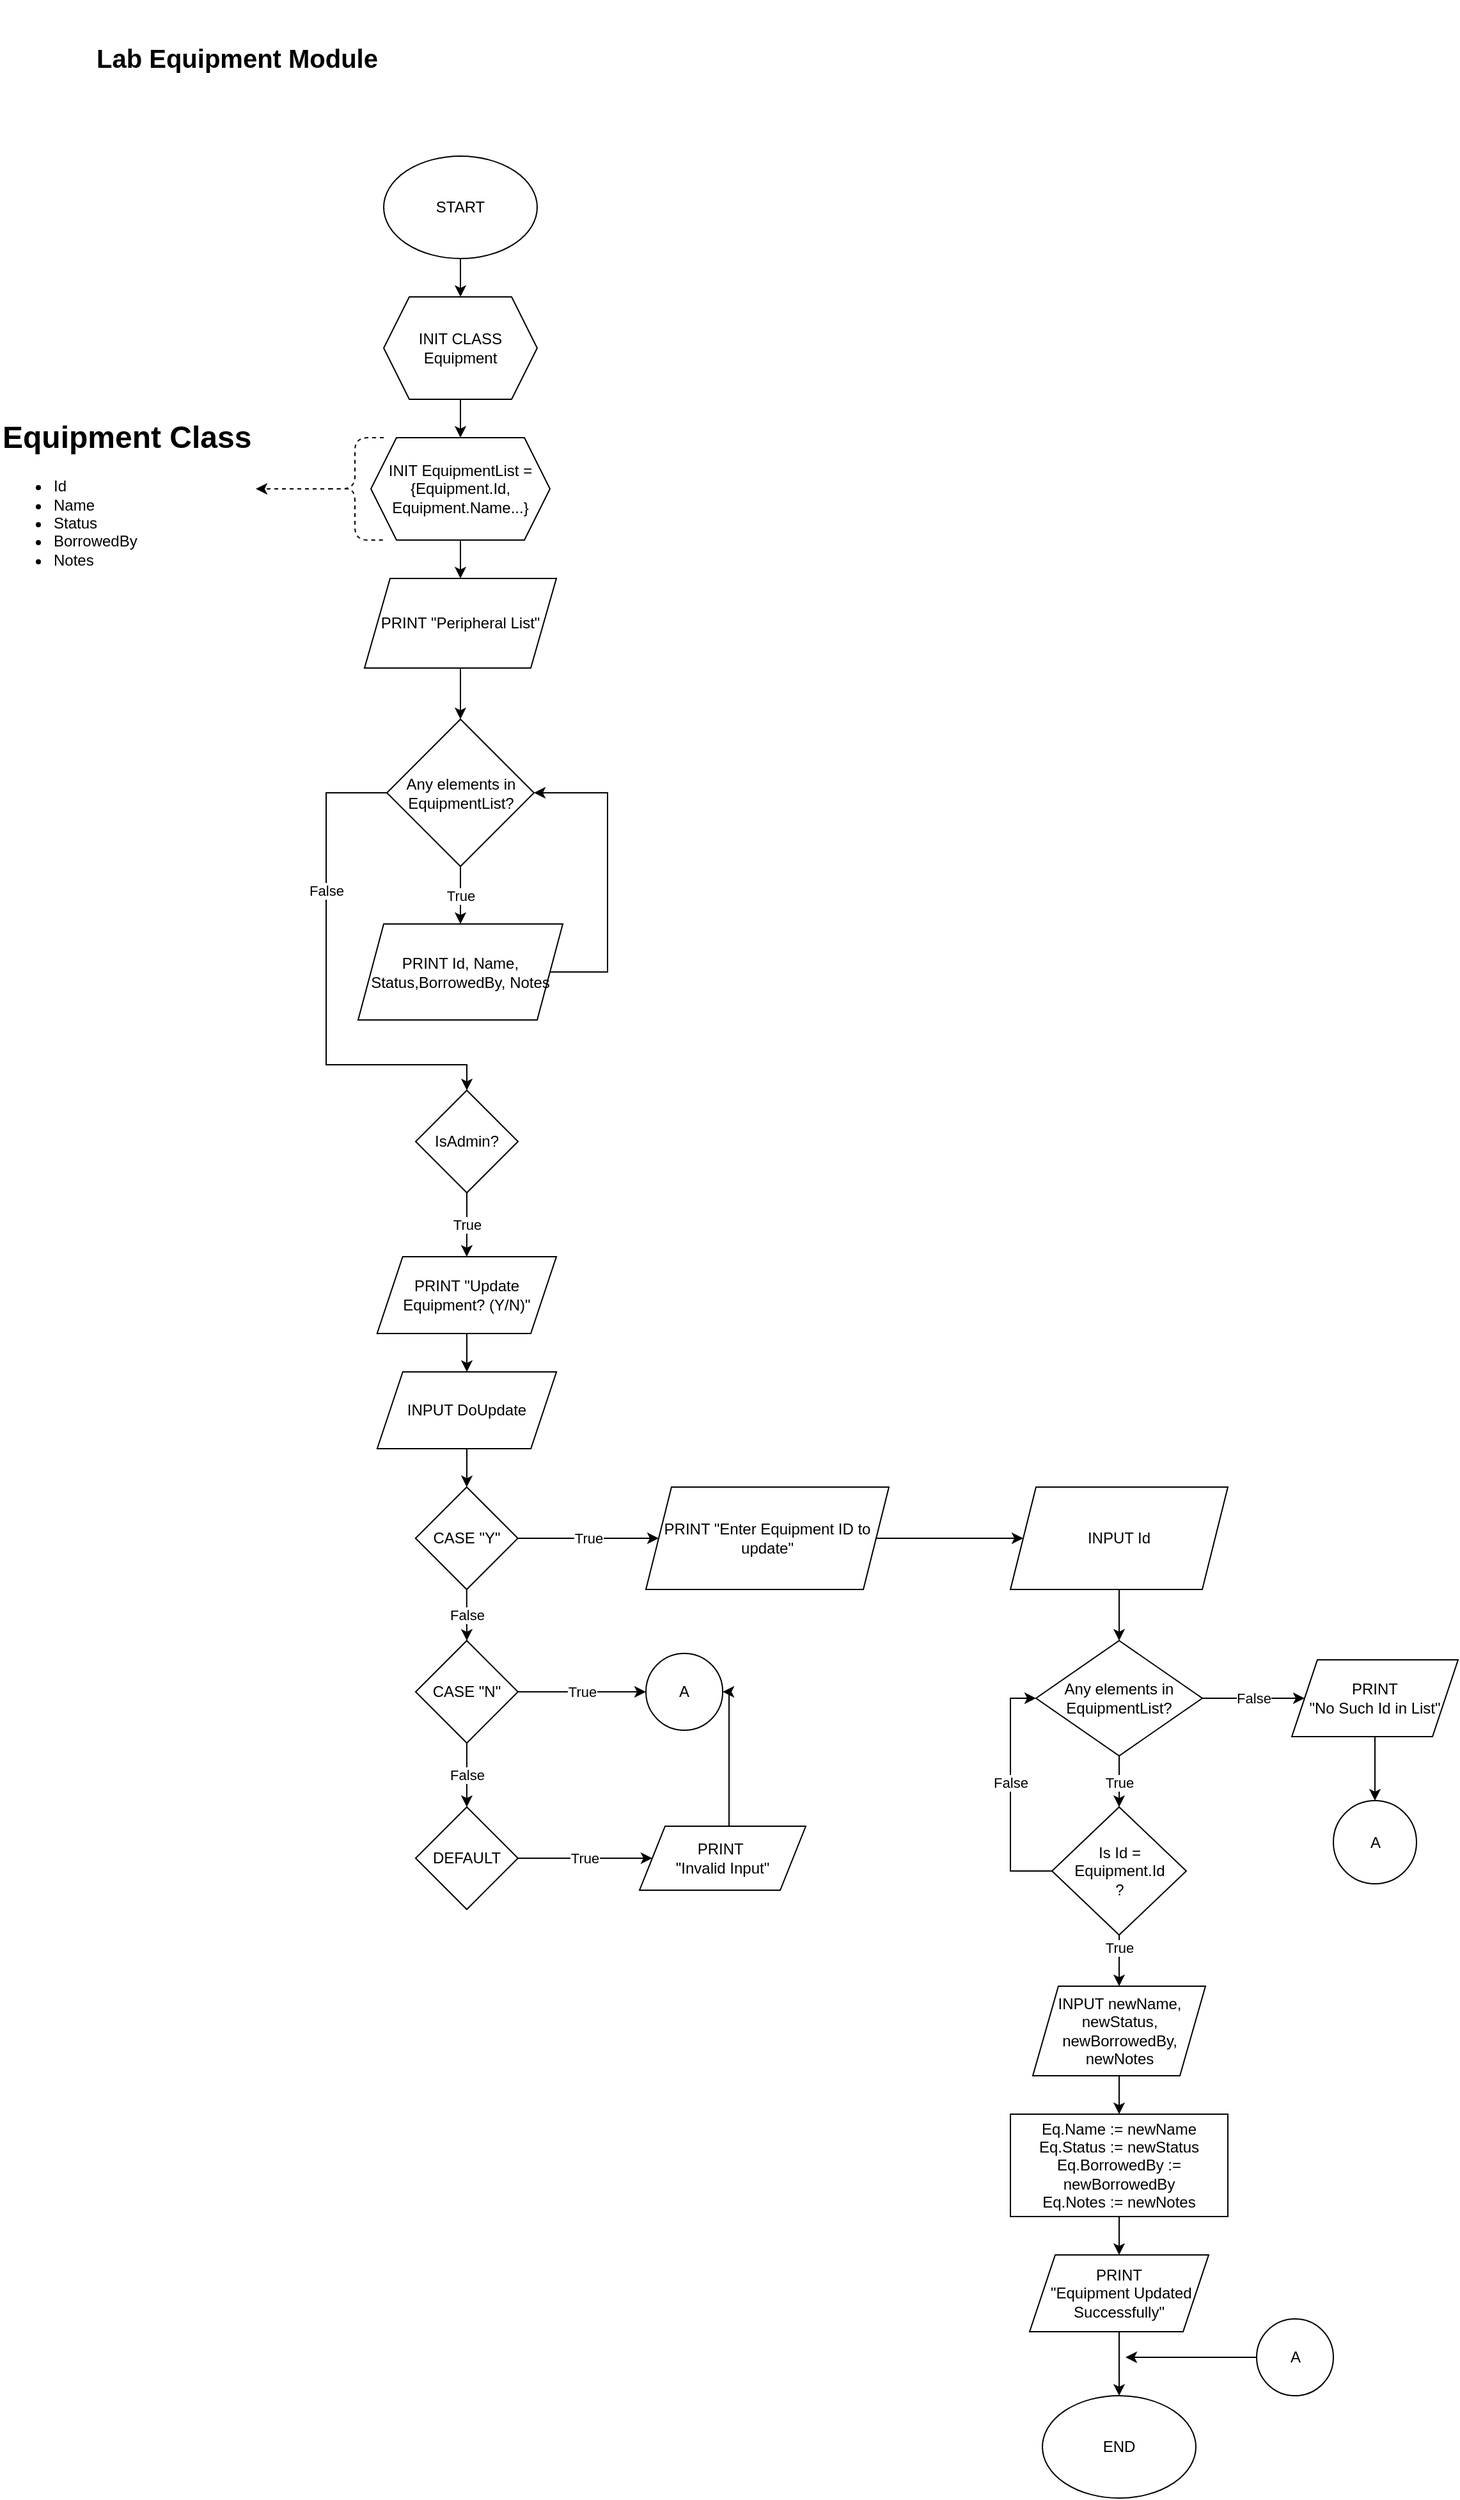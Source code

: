 <mxfile version="24.8.6">
  <diagram id="6a731a19-8d31-9384-78a2-239565b7b9f0" name="Page-1">
    <mxGraphModel dx="3000" dy="4594" grid="1" gridSize="10" guides="1" tooltips="1" connect="1" arrows="1" fold="1" page="1" pageScale="1" pageWidth="3000" pageHeight="3000" background="none" math="0" shadow="0">
      <root>
        <mxCell id="0" />
        <mxCell id="1" parent="0" />
        <mxCell id="FubYLD9fZpOXAevbdcCf-57" value="" style="edgeStyle=orthogonalEdgeStyle;rounded=0;orthogonalLoop=1;jettySize=auto;html=1;entryX=0.5;entryY=0;entryDx=0;entryDy=0;movable=1;resizable=1;rotatable=1;deletable=1;editable=1;locked=0;connectable=1;" edge="1" parent="1" source="FubYLD9fZpOXAevbdcCf-55" target="FubYLD9fZpOXAevbdcCf-58">
          <mxGeometry relative="1" as="geometry">
            <mxPoint x="370" y="-2678" as="targetPoint" />
          </mxGeometry>
        </mxCell>
        <mxCell id="FubYLD9fZpOXAevbdcCf-55" value="START" style="ellipse;whiteSpace=wrap;html=1;movable=1;resizable=1;rotatable=1;deletable=1;editable=1;locked=0;connectable=1;" vertex="1" parent="1">
          <mxGeometry x="310" y="-2788" width="120" height="80" as="geometry" />
        </mxCell>
        <mxCell id="FubYLD9fZpOXAevbdcCf-61" value="" style="edgeStyle=orthogonalEdgeStyle;rounded=0;orthogonalLoop=1;jettySize=auto;html=1;movable=1;resizable=1;rotatable=1;deletable=1;editable=1;locked=0;connectable=1;" edge="1" parent="1" source="FubYLD9fZpOXAevbdcCf-58" target="FubYLD9fZpOXAevbdcCf-60">
          <mxGeometry relative="1" as="geometry" />
        </mxCell>
        <mxCell id="FubYLD9fZpOXAevbdcCf-58" value="&lt;font style=&quot;font-size: 12px;&quot;&gt;INIT CLASS Equipment&lt;/font&gt;" style="shape=hexagon;perimeter=hexagonPerimeter2;whiteSpace=wrap;html=1;fixedSize=1;movable=1;resizable=1;rotatable=1;deletable=1;editable=1;locked=0;connectable=1;" vertex="1" parent="1">
          <mxGeometry x="310" y="-2678" width="120" height="80" as="geometry" />
        </mxCell>
        <mxCell id="FubYLD9fZpOXAevbdcCf-63" value="" style="edgeStyle=orthogonalEdgeStyle;rounded=0;orthogonalLoop=1;jettySize=auto;html=1;movable=1;resizable=1;rotatable=1;deletable=1;editable=1;locked=0;connectable=1;" edge="1" parent="1" source="FubYLD9fZpOXAevbdcCf-60" target="FubYLD9fZpOXAevbdcCf-62">
          <mxGeometry relative="1" as="geometry" />
        </mxCell>
        <mxCell id="FubYLD9fZpOXAevbdcCf-60" value="&lt;font style=&quot;font-size: 12px;&quot;&gt;INIT EquipmentList = {&lt;/font&gt;&lt;font style=&quot;font-size: 12px;&quot;&gt;Equipment.Id, &lt;/font&gt;&lt;font style=&quot;font-size: 12px;&quot;&gt;Equipment.Name...&lt;/font&gt;&lt;font style=&quot;font-size: 12px;&quot;&gt;}&lt;br&gt;&lt;/font&gt;" style="shape=hexagon;perimeter=hexagonPerimeter2;whiteSpace=wrap;html=1;fixedSize=1;movable=1;resizable=1;rotatable=1;deletable=1;editable=1;locked=0;connectable=1;" vertex="1" parent="1">
          <mxGeometry x="300" y="-2568" width="140" height="80" as="geometry" />
        </mxCell>
        <mxCell id="FubYLD9fZpOXAevbdcCf-69" value="" style="edgeStyle=orthogonalEdgeStyle;rounded=0;orthogonalLoop=1;jettySize=auto;html=1;movable=1;resizable=1;rotatable=1;deletable=1;editable=1;locked=0;connectable=1;" edge="1" parent="1" source="FubYLD9fZpOXAevbdcCf-62" target="FubYLD9fZpOXAevbdcCf-68">
          <mxGeometry relative="1" as="geometry" />
        </mxCell>
        <mxCell id="FubYLD9fZpOXAevbdcCf-62" value="&lt;font style=&quot;font-size: 12px;&quot;&gt;PRINT &quot;Peripheral List&quot;&lt;br&gt;&lt;/font&gt;" style="shape=parallelogram;perimeter=parallelogramPerimeter;whiteSpace=wrap;html=1;fixedSize=1;movable=1;resizable=1;rotatable=1;deletable=1;editable=1;locked=0;connectable=1;" vertex="1" parent="1">
          <mxGeometry x="295" y="-2458" width="150" height="70" as="geometry" />
        </mxCell>
        <mxCell id="FubYLD9fZpOXAevbdcCf-72" style="edgeStyle=orthogonalEdgeStyle;rounded=0;orthogonalLoop=1;jettySize=auto;html=1;exitX=1;exitY=0.5;exitDx=0;exitDy=0;entryX=1;entryY=0.5;entryDx=0;entryDy=0;movable=1;resizable=1;rotatable=1;deletable=1;editable=1;locked=0;connectable=1;" edge="1" parent="1" source="FubYLD9fZpOXAevbdcCf-66" target="FubYLD9fZpOXAevbdcCf-68">
          <mxGeometry relative="1" as="geometry">
            <Array as="points">
              <mxPoint x="485" y="-2150" />
              <mxPoint x="485" y="-2290" />
            </Array>
          </mxGeometry>
        </mxCell>
        <mxCell id="FubYLD9fZpOXAevbdcCf-66" value="&lt;div&gt;PRINT Id, Name, Status,BorrowedBy, Notes&lt;br&gt;&lt;/div&gt;" style="shape=parallelogram;perimeter=parallelogramPerimeter;whiteSpace=wrap;html=1;fixedSize=1;movable=1;resizable=1;rotatable=1;deletable=1;editable=1;locked=0;connectable=1;" vertex="1" parent="1">
          <mxGeometry x="290" y="-2188" width="160" height="75" as="geometry" />
        </mxCell>
        <mxCell id="FubYLD9fZpOXAevbdcCf-70" value="True" style="edgeStyle=orthogonalEdgeStyle;rounded=0;orthogonalLoop=1;jettySize=auto;html=1;exitX=0.5;exitY=1;exitDx=0;exitDy=0;entryX=0.5;entryY=0;entryDx=0;entryDy=0;movable=1;resizable=1;rotatable=1;deletable=1;editable=1;locked=0;connectable=1;" edge="1" parent="1" source="FubYLD9fZpOXAevbdcCf-68" target="FubYLD9fZpOXAevbdcCf-66">
          <mxGeometry relative="1" as="geometry" />
        </mxCell>
        <mxCell id="FubYLD9fZpOXAevbdcCf-73" value="False" style="edgeStyle=orthogonalEdgeStyle;rounded=0;orthogonalLoop=1;jettySize=auto;html=1;exitX=0;exitY=0.5;exitDx=0;exitDy=0;movable=1;resizable=1;rotatable=1;deletable=1;editable=1;locked=0;connectable=1;" edge="1" parent="1" source="FubYLD9fZpOXAevbdcCf-68" target="FubYLD9fZpOXAevbdcCf-74">
          <mxGeometry x="-0.366" relative="1" as="geometry">
            <mxPoint x="265" y="-2038" as="targetPoint" />
            <Array as="points">
              <mxPoint x="265" y="-2290" />
              <mxPoint x="265" y="-2078" />
              <mxPoint x="375" y="-2078" />
            </Array>
            <mxPoint as="offset" />
          </mxGeometry>
        </mxCell>
        <mxCell id="FubYLD9fZpOXAevbdcCf-68" value="Any elements in EquipmentList?" style="rhombus;whiteSpace=wrap;html=1;movable=1;resizable=1;rotatable=1;deletable=1;editable=1;locked=0;connectable=1;" vertex="1" parent="1">
          <mxGeometry x="312.5" y="-2348" width="115" height="115" as="geometry" />
        </mxCell>
        <mxCell id="FubYLD9fZpOXAevbdcCf-78" value="True" style="edgeStyle=orthogonalEdgeStyle;rounded=0;orthogonalLoop=1;jettySize=auto;html=1;exitX=0.5;exitY=1;exitDx=0;exitDy=0;entryX=0.5;entryY=0;entryDx=0;entryDy=0;movable=1;resizable=1;rotatable=1;deletable=1;editable=1;locked=0;connectable=1;" edge="1" parent="1" source="FubYLD9fZpOXAevbdcCf-74" target="FubYLD9fZpOXAevbdcCf-77">
          <mxGeometry relative="1" as="geometry" />
        </mxCell>
        <mxCell id="FubYLD9fZpOXAevbdcCf-74" value="IsAdmin?" style="rhombus;whiteSpace=wrap;html=1;movable=1;resizable=1;rotatable=1;deletable=1;editable=1;locked=0;connectable=1;" vertex="1" parent="1">
          <mxGeometry x="335" y="-2058" width="80" height="80" as="geometry" />
        </mxCell>
        <mxCell id="FubYLD9fZpOXAevbdcCf-91" value="" style="edgeStyle=orthogonalEdgeStyle;rounded=0;orthogonalLoop=1;jettySize=auto;html=1;movable=1;resizable=1;rotatable=1;deletable=1;editable=1;locked=0;connectable=1;" edge="1" parent="1" source="FubYLD9fZpOXAevbdcCf-77" target="FubYLD9fZpOXAevbdcCf-90">
          <mxGeometry relative="1" as="geometry" />
        </mxCell>
        <mxCell id="FubYLD9fZpOXAevbdcCf-77" value="PRINT &quot;Update Equipment? (Y/N)&quot;" style="shape=parallelogram;perimeter=parallelogramPerimeter;whiteSpace=wrap;html=1;fixedSize=1;movable=1;resizable=1;rotatable=1;deletable=1;editable=1;locked=0;connectable=1;" vertex="1" parent="1">
          <mxGeometry x="304.85" y="-1928" width="140.15" height="60" as="geometry" />
        </mxCell>
        <mxCell id="FubYLD9fZpOXAevbdcCf-85" value="False" style="edgeStyle=orthogonalEdgeStyle;rounded=0;orthogonalLoop=1;jettySize=auto;html=1;movable=1;resizable=1;rotatable=1;deletable=1;editable=1;locked=0;connectable=1;" edge="1" parent="1" source="FubYLD9fZpOXAevbdcCf-83" target="FubYLD9fZpOXAevbdcCf-84">
          <mxGeometry relative="1" as="geometry" />
        </mxCell>
        <mxCell id="FubYLD9fZpOXAevbdcCf-94" value="True" style="edgeStyle=orthogonalEdgeStyle;rounded=0;orthogonalLoop=1;jettySize=auto;html=1;movable=1;resizable=1;rotatable=1;deletable=1;editable=1;locked=0;connectable=1;" edge="1" parent="1" source="FubYLD9fZpOXAevbdcCf-83" target="FubYLD9fZpOXAevbdcCf-93">
          <mxGeometry relative="1" as="geometry" />
        </mxCell>
        <mxCell id="FubYLD9fZpOXAevbdcCf-83" value="CASE &quot;Y&quot;" style="rhombus;whiteSpace=wrap;html=1;movable=1;resizable=1;rotatable=1;deletable=1;editable=1;locked=0;connectable=1;" vertex="1" parent="1">
          <mxGeometry x="334.885" y="-1748" width="80" height="80" as="geometry" />
        </mxCell>
        <mxCell id="FubYLD9fZpOXAevbdcCf-87" value="False" style="edgeStyle=orthogonalEdgeStyle;rounded=0;orthogonalLoop=1;jettySize=auto;html=1;movable=1;resizable=1;rotatable=1;deletable=1;editable=1;locked=0;connectable=1;" edge="1" parent="1" source="FubYLD9fZpOXAevbdcCf-84" target="FubYLD9fZpOXAevbdcCf-86">
          <mxGeometry relative="1" as="geometry" />
        </mxCell>
        <mxCell id="FubYLD9fZpOXAevbdcCf-96" value="True" style="edgeStyle=orthogonalEdgeStyle;rounded=0;orthogonalLoop=1;jettySize=auto;html=1;movable=1;resizable=1;rotatable=1;deletable=1;editable=1;locked=0;connectable=1;" edge="1" parent="1" source="FubYLD9fZpOXAevbdcCf-84" target="FubYLD9fZpOXAevbdcCf-95">
          <mxGeometry relative="1" as="geometry" />
        </mxCell>
        <mxCell id="FubYLD9fZpOXAevbdcCf-84" value="CASE &quot;N&quot;" style="rhombus;whiteSpace=wrap;html=1;movable=1;resizable=1;rotatable=1;deletable=1;editable=1;locked=0;connectable=1;" vertex="1" parent="1">
          <mxGeometry x="334.965" y="-1628" width="80" height="80" as="geometry" />
        </mxCell>
        <mxCell id="FubYLD9fZpOXAevbdcCf-98" value="True" style="edgeStyle=orthogonalEdgeStyle;rounded=0;orthogonalLoop=1;jettySize=auto;html=1;movable=1;resizable=1;rotatable=1;deletable=1;editable=1;locked=0;connectable=1;" edge="1" parent="1" source="FubYLD9fZpOXAevbdcCf-86" target="FubYLD9fZpOXAevbdcCf-97">
          <mxGeometry relative="1" as="geometry" />
        </mxCell>
        <mxCell id="FubYLD9fZpOXAevbdcCf-86" value="DEFAULT" style="rhombus;whiteSpace=wrap;html=1;movable=1;resizable=1;rotatable=1;deletable=1;editable=1;locked=0;connectable=1;" vertex="1" parent="1">
          <mxGeometry x="334.965" y="-1498" width="80" height="80" as="geometry" />
        </mxCell>
        <mxCell id="FubYLD9fZpOXAevbdcCf-92" value="" style="edgeStyle=orthogonalEdgeStyle;rounded=0;orthogonalLoop=1;jettySize=auto;html=1;movable=1;resizable=1;rotatable=1;deletable=1;editable=1;locked=0;connectable=1;" edge="1" parent="1" source="FubYLD9fZpOXAevbdcCf-90" target="FubYLD9fZpOXAevbdcCf-83">
          <mxGeometry relative="1" as="geometry" />
        </mxCell>
        <mxCell id="FubYLD9fZpOXAevbdcCf-90" value="INPUT DoUpdate" style="shape=parallelogram;perimeter=parallelogramPerimeter;whiteSpace=wrap;html=1;fixedSize=1;movable=1;resizable=1;rotatable=1;deletable=1;editable=1;locked=0;connectable=1;" vertex="1" parent="1">
          <mxGeometry x="304.92" y="-1838" width="140.15" height="60" as="geometry" />
        </mxCell>
        <mxCell id="FubYLD9fZpOXAevbdcCf-100" value="" style="edgeStyle=orthogonalEdgeStyle;rounded=0;orthogonalLoop=1;jettySize=auto;html=1;movable=1;resizable=1;rotatable=1;deletable=1;editable=1;locked=0;connectable=1;" edge="1" parent="1" source="FubYLD9fZpOXAevbdcCf-93" target="FubYLD9fZpOXAevbdcCf-99">
          <mxGeometry relative="1" as="geometry" />
        </mxCell>
        <mxCell id="FubYLD9fZpOXAevbdcCf-93" value="PRINT &quot;Enter Equipment ID to update&quot;" style="shape=parallelogram;perimeter=parallelogramPerimeter;whiteSpace=wrap;html=1;fixedSize=1;movable=1;resizable=1;rotatable=1;deletable=1;editable=1;locked=0;connectable=1;" vertex="1" parent="1">
          <mxGeometry x="515" y="-1748" width="190" height="80" as="geometry" />
        </mxCell>
        <mxCell id="FubYLD9fZpOXAevbdcCf-95" value="A" style="ellipse;whiteSpace=wrap;html=1;movable=1;resizable=1;rotatable=1;deletable=1;editable=1;locked=0;connectable=1;" vertex="1" parent="1">
          <mxGeometry x="515" y="-1618" width="60.04" height="60" as="geometry" />
        </mxCell>
        <mxCell id="FubYLD9fZpOXAevbdcCf-145" value="" style="edgeStyle=orthogonalEdgeStyle;rounded=0;orthogonalLoop=1;jettySize=auto;html=1;" edge="1" parent="1" source="FubYLD9fZpOXAevbdcCf-97" target="FubYLD9fZpOXAevbdcCf-95">
          <mxGeometry relative="1" as="geometry">
            <Array as="points">
              <mxPoint x="580" y="-1588" />
            </Array>
          </mxGeometry>
        </mxCell>
        <mxCell id="FubYLD9fZpOXAevbdcCf-97" value="&lt;div&gt;PRINT&amp;nbsp;&lt;/div&gt;&lt;div&gt;&quot;Invalid Input&quot;&lt;/div&gt;" style="shape=parallelogram;perimeter=parallelogramPerimeter;whiteSpace=wrap;html=1;fixedSize=1;movable=1;resizable=1;rotatable=1;deletable=1;editable=1;locked=0;connectable=1;" vertex="1" parent="1">
          <mxGeometry x="510" y="-1483" width="130" height="50" as="geometry" />
        </mxCell>
        <mxCell id="FubYLD9fZpOXAevbdcCf-106" style="edgeStyle=orthogonalEdgeStyle;rounded=0;orthogonalLoop=1;jettySize=auto;html=1;exitX=0.5;exitY=1;exitDx=0;exitDy=0;entryX=0.5;entryY=0;entryDx=0;entryDy=0;movable=1;resizable=1;rotatable=1;deletable=1;editable=1;locked=0;connectable=1;" edge="1" parent="1" source="FubYLD9fZpOXAevbdcCf-99" target="FubYLD9fZpOXAevbdcCf-101">
          <mxGeometry relative="1" as="geometry">
            <mxPoint x="885" y="-1638" as="targetPoint" />
          </mxGeometry>
        </mxCell>
        <mxCell id="FubYLD9fZpOXAevbdcCf-99" value="INPUT Id" style="shape=parallelogram;perimeter=parallelogramPerimeter;whiteSpace=wrap;html=1;fixedSize=1;movable=1;resizable=1;rotatable=1;deletable=1;editable=1;locked=0;connectable=1;" vertex="1" parent="1">
          <mxGeometry x="800" y="-1748" width="170" height="80" as="geometry" />
        </mxCell>
        <mxCell id="FubYLD9fZpOXAevbdcCf-109" value="" style="edgeStyle=orthogonalEdgeStyle;rounded=0;orthogonalLoop=1;jettySize=auto;html=1;movable=1;resizable=1;rotatable=1;deletable=1;editable=1;locked=0;connectable=1;" edge="1" parent="1" source="FubYLD9fZpOXAevbdcCf-101" target="FubYLD9fZpOXAevbdcCf-108">
          <mxGeometry relative="1" as="geometry" />
        </mxCell>
        <mxCell id="FubYLD9fZpOXAevbdcCf-120" value="True" style="edgeLabel;html=1;align=center;verticalAlign=middle;resizable=1;points=[];movable=1;rotatable=1;deletable=1;editable=1;locked=0;connectable=1;" vertex="1" connectable="0" parent="FubYLD9fZpOXAevbdcCf-109">
          <mxGeometry x="0.116" y="1" relative="1" as="geometry">
            <mxPoint x="-1" y="-2" as="offset" />
          </mxGeometry>
        </mxCell>
        <mxCell id="FubYLD9fZpOXAevbdcCf-135" value="False" style="edgeStyle=orthogonalEdgeStyle;rounded=0;orthogonalLoop=1;jettySize=auto;html=1;movable=1;resizable=1;rotatable=1;deletable=1;editable=1;locked=0;connectable=1;" edge="1" parent="1" source="FubYLD9fZpOXAevbdcCf-101" target="FubYLD9fZpOXAevbdcCf-136">
          <mxGeometry relative="1" as="geometry">
            <mxPoint x="990" y="-1583" as="targetPoint" />
          </mxGeometry>
        </mxCell>
        <mxCell id="FubYLD9fZpOXAevbdcCf-101" value="Any elements in EquipmentList?" style="rhombus;whiteSpace=wrap;html=1;align=center;movable=1;resizable=1;rotatable=1;deletable=1;editable=1;locked=0;connectable=1;" vertex="1" parent="1">
          <mxGeometry x="820" y="-1628" width="130" height="90" as="geometry" />
        </mxCell>
        <mxCell id="FubYLD9fZpOXAevbdcCf-111" value="" style="edgeStyle=orthogonalEdgeStyle;rounded=0;orthogonalLoop=1;jettySize=auto;html=1;movable=1;resizable=1;rotatable=1;deletable=1;editable=1;locked=0;connectable=1;" edge="1" parent="1" source="FubYLD9fZpOXAevbdcCf-108" target="FubYLD9fZpOXAevbdcCf-110">
          <mxGeometry relative="1" as="geometry" />
        </mxCell>
        <mxCell id="FubYLD9fZpOXAevbdcCf-121" value="True" style="edgeLabel;html=1;align=center;verticalAlign=middle;resizable=1;points=[];movable=1;rotatable=1;deletable=1;editable=1;locked=0;connectable=1;" vertex="1" connectable="0" parent="FubYLD9fZpOXAevbdcCf-111">
          <mxGeometry x="-0.72" y="-1" relative="1" as="geometry">
            <mxPoint x="1" y="4" as="offset" />
          </mxGeometry>
        </mxCell>
        <mxCell id="FubYLD9fZpOXAevbdcCf-133" style="edgeStyle=orthogonalEdgeStyle;rounded=0;orthogonalLoop=1;jettySize=auto;html=1;entryX=0;entryY=0.5;entryDx=0;entryDy=0;movable=1;resizable=1;rotatable=1;deletable=1;editable=1;locked=0;connectable=1;" edge="1" parent="1" source="FubYLD9fZpOXAevbdcCf-108" target="FubYLD9fZpOXAevbdcCf-101">
          <mxGeometry relative="1" as="geometry">
            <Array as="points">
              <mxPoint x="800" y="-1448" />
              <mxPoint x="800" y="-1583" />
            </Array>
          </mxGeometry>
        </mxCell>
        <mxCell id="FubYLD9fZpOXAevbdcCf-134" value="False" style="edgeLabel;html=1;align=center;verticalAlign=middle;resizable=1;points=[];movable=1;rotatable=1;deletable=1;editable=1;locked=0;connectable=1;" vertex="1" connectable="0" parent="FubYLD9fZpOXAevbdcCf-133">
          <mxGeometry x="0.019" y="-5" relative="1" as="geometry">
            <mxPoint x="-5" y="-6" as="offset" />
          </mxGeometry>
        </mxCell>
        <mxCell id="FubYLD9fZpOXAevbdcCf-108" value="&lt;div&gt;Is Id = &lt;br&gt;&lt;/div&gt;&lt;div&gt;Equipment.Id&lt;br&gt;&lt;/div&gt;?" style="rhombus;whiteSpace=wrap;html=1;movable=1;resizable=1;rotatable=1;deletable=1;editable=1;locked=0;connectable=1;" vertex="1" parent="1">
          <mxGeometry x="832.5" y="-1498" width="105" height="100" as="geometry" />
        </mxCell>
        <mxCell id="FubYLD9fZpOXAevbdcCf-113" value="" style="edgeStyle=orthogonalEdgeStyle;rounded=0;orthogonalLoop=1;jettySize=auto;html=1;movable=1;resizable=1;rotatable=1;deletable=1;editable=1;locked=0;connectable=1;" edge="1" parent="1" source="FubYLD9fZpOXAevbdcCf-110" target="FubYLD9fZpOXAevbdcCf-112">
          <mxGeometry relative="1" as="geometry" />
        </mxCell>
        <mxCell id="FubYLD9fZpOXAevbdcCf-110" value="&lt;div&gt;INPUT newName,&lt;/div&gt;&lt;div&gt;newStatus, newBorrowedBy,&lt;/div&gt;&lt;div&gt;newNotes&lt;br&gt;&lt;/div&gt;" style="shape=parallelogram;perimeter=parallelogramPerimeter;whiteSpace=wrap;html=1;fixedSize=1;movable=1;resizable=1;rotatable=1;deletable=1;editable=1;locked=0;connectable=1;" vertex="1" parent="1">
          <mxGeometry x="817.5" y="-1358" width="135" height="70" as="geometry" />
        </mxCell>
        <mxCell id="FubYLD9fZpOXAevbdcCf-119" value="" style="edgeStyle=orthogonalEdgeStyle;rounded=0;orthogonalLoop=1;jettySize=auto;html=1;movable=1;resizable=1;rotatable=1;deletable=1;editable=1;locked=0;connectable=1;" edge="1" parent="1" source="FubYLD9fZpOXAevbdcCf-112" target="FubYLD9fZpOXAevbdcCf-118">
          <mxGeometry relative="1" as="geometry" />
        </mxCell>
        <mxCell id="FubYLD9fZpOXAevbdcCf-112" value="&lt;div align=&quot;center&quot;&gt;Eq.Name := newName&lt;/div&gt;&lt;div align=&quot;center&quot;&gt;Eq.Status := newStatus&lt;/div&gt;&lt;div align=&quot;center&quot;&gt;Eq.BorrowedBy := newBorrowedBy&lt;/div&gt;&lt;div align=&quot;center&quot;&gt;Eq.Notes := newNotes&lt;br&gt;&lt;/div&gt;" style="whiteSpace=wrap;html=1;align=center;movable=1;resizable=1;rotatable=1;deletable=1;editable=1;locked=0;connectable=1;" vertex="1" parent="1">
          <mxGeometry x="800" y="-1258" width="170" height="80" as="geometry" />
        </mxCell>
        <mxCell id="FubYLD9fZpOXAevbdcCf-139" value="" style="edgeStyle=orthogonalEdgeStyle;rounded=0;orthogonalLoop=1;jettySize=auto;html=1;movable=1;resizable=1;rotatable=1;deletable=1;editable=1;locked=0;connectable=1;" edge="1" parent="1" source="FubYLD9fZpOXAevbdcCf-118" target="FubYLD9fZpOXAevbdcCf-138">
          <mxGeometry relative="1" as="geometry" />
        </mxCell>
        <mxCell id="FubYLD9fZpOXAevbdcCf-118" value="&lt;div&gt;PRINT&lt;/div&gt;&lt;div&gt;&amp;nbsp;&quot;Equipment Updated Successfully&quot;&lt;/div&gt;" style="shape=parallelogram;perimeter=parallelogramPerimeter;whiteSpace=wrap;html=1;fixedSize=1;movable=1;resizable=1;rotatable=1;deletable=1;editable=1;locked=0;connectable=1;" vertex="1" parent="1">
          <mxGeometry x="815" y="-1148" width="140" height="60" as="geometry" />
        </mxCell>
        <mxCell id="FubYLD9fZpOXAevbdcCf-141" value="" style="edgeStyle=orthogonalEdgeStyle;rounded=0;orthogonalLoop=1;jettySize=auto;html=1;movable=1;resizable=1;rotatable=1;deletable=1;editable=1;locked=0;connectable=1;" edge="1" parent="1" source="FubYLD9fZpOXAevbdcCf-136" target="FubYLD9fZpOXAevbdcCf-140">
          <mxGeometry relative="1" as="geometry" />
        </mxCell>
        <mxCell id="FubYLD9fZpOXAevbdcCf-136" value="&lt;div&gt;PRINT&lt;/div&gt;&lt;div&gt;&quot;No Such Id in List&quot;&lt;br&gt;&lt;/div&gt;" style="shape=parallelogram;perimeter=parallelogramPerimeter;whiteSpace=wrap;html=1;fixedSize=1;movable=1;resizable=1;rotatable=1;deletable=1;editable=1;locked=0;connectable=1;" vertex="1" parent="1">
          <mxGeometry x="1020" y="-1613" width="130" height="60" as="geometry" />
        </mxCell>
        <mxCell id="FubYLD9fZpOXAevbdcCf-138" value="END" style="ellipse;whiteSpace=wrap;html=1;movable=1;resizable=1;rotatable=1;deletable=1;editable=1;locked=0;connectable=1;" vertex="1" parent="1">
          <mxGeometry x="825" y="-1038" width="120" height="80" as="geometry" />
        </mxCell>
        <mxCell id="FubYLD9fZpOXAevbdcCf-140" value="A" style="ellipse;whiteSpace=wrap;html=1;movable=1;resizable=1;rotatable=1;deletable=1;editable=1;locked=0;connectable=1;" vertex="1" parent="1">
          <mxGeometry x="1052.5" y="-1503" width="65" height="65" as="geometry" />
        </mxCell>
        <mxCell id="FubYLD9fZpOXAevbdcCf-143" style="edgeStyle=orthogonalEdgeStyle;rounded=0;orthogonalLoop=1;jettySize=auto;html=1;movable=1;resizable=1;rotatable=1;deletable=1;editable=1;locked=0;connectable=1;" edge="1" parent="1" source="FubYLD9fZpOXAevbdcCf-142">
          <mxGeometry relative="1" as="geometry">
            <mxPoint x="890" y="-1068" as="targetPoint" />
          </mxGeometry>
        </mxCell>
        <mxCell id="FubYLD9fZpOXAevbdcCf-142" value="A" style="ellipse;whiteSpace=wrap;html=1;aspect=fixed;movable=1;resizable=1;rotatable=1;deletable=1;editable=1;locked=0;connectable=1;" vertex="1" parent="1">
          <mxGeometry x="992.5" y="-1098" width="60" height="60" as="geometry" />
        </mxCell>
        <mxCell id="FubYLD9fZpOXAevbdcCf-144" value="&lt;h1&gt;&lt;font size=&quot;1&quot;&gt;&lt;b&gt;&lt;span style=&quot;line-height: 200%; font-size: 20px;&quot;&gt;Lab Equipment Module &lt;/span&gt;&lt;/b&gt;&lt;/font&gt;&lt;/h1&gt;" style="text;html=1;align=center;verticalAlign=middle;resizable=0;points=[];autosize=1;strokeColor=none;fillColor=none;" vertex="1" parent="1">
          <mxGeometry x="60" y="-2910" width="270" height="90" as="geometry" />
        </mxCell>
        <mxCell id="FubYLD9fZpOXAevbdcCf-147" value="&lt;br&gt;&lt;h1 style=&quot;margin-top: 0px;&quot;&gt;Equipment Class&lt;br&gt;&lt;/h1&gt;&lt;ul&gt;&lt;li&gt;Id&lt;/li&gt;&lt;li&gt;Name&lt;/li&gt;&lt;li&gt;Status&lt;/li&gt;&lt;li&gt;BorrowedBy&lt;/li&gt;&lt;li&gt;Notes&lt;br&gt;&lt;/li&gt;&lt;/ul&gt;" style="text;html=1;whiteSpace=wrap;overflow=hidden;rounded=0;" vertex="1" parent="1">
          <mxGeometry x="10" y="-2603" width="200" height="150" as="geometry" />
        </mxCell>
        <mxCell id="FubYLD9fZpOXAevbdcCf-150" style="edgeStyle=orthogonalEdgeStyle;rounded=0;orthogonalLoop=1;jettySize=auto;html=1;entryX=1;entryY=0.5;entryDx=0;entryDy=0;exitX=0.1;exitY=0.5;exitDx=0;exitDy=0;exitPerimeter=0;dashed=1;" edge="1" parent="1" source="FubYLD9fZpOXAevbdcCf-148" target="FubYLD9fZpOXAevbdcCf-147">
          <mxGeometry relative="1" as="geometry" />
        </mxCell>
        <mxCell id="FubYLD9fZpOXAevbdcCf-148" value="" style="shape=curlyBracket;whiteSpace=wrap;html=1;rounded=1;labelPosition=left;verticalLabelPosition=middle;align=right;verticalAlign=middle;size=0.5;dashed=1;" vertex="1" parent="1">
          <mxGeometry x="265" y="-2568" width="45" height="80" as="geometry" />
        </mxCell>
      </root>
    </mxGraphModel>
  </diagram>
</mxfile>
